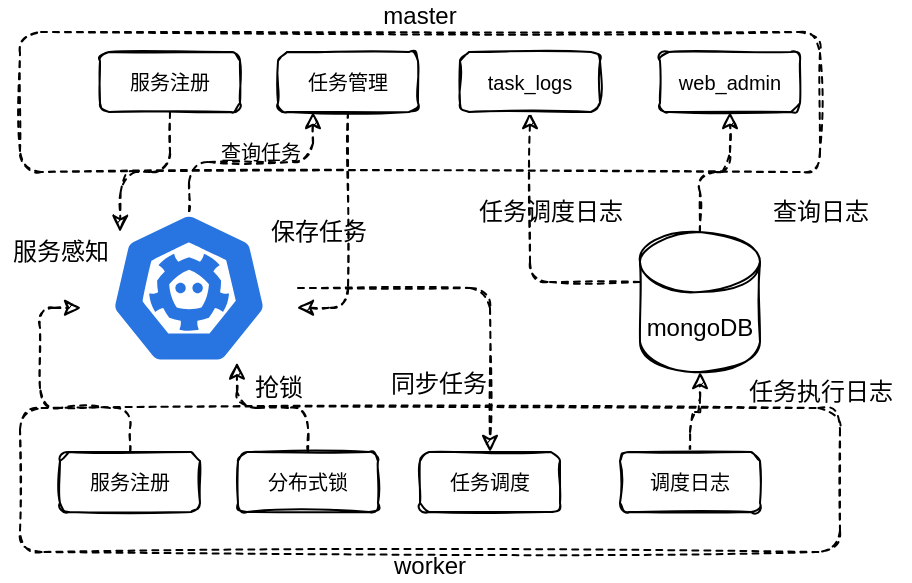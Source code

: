 <mxfile version="17.0.0" type="github">
  <diagram id="dIn00swzhQr1vfs-r-vv" name="Page-1">
    <mxGraphModel dx="1188" dy="593" grid="1" gridSize="10" guides="1" tooltips="1" connect="1" arrows="1" fold="1" page="1" pageScale="1" pageWidth="827" pageHeight="1169" math="0" shadow="0">
      <root>
        <mxCell id="0" />
        <mxCell id="1" parent="0" />
        <mxCell id="nOUjfWvs8vEBZ7aOIasZ-1" value="master&lt;br&gt;&lt;br&gt;&lt;br&gt;&lt;br&gt;&lt;br&gt;&lt;br&gt;&lt;br&gt;" style="rounded=1;whiteSpace=wrap;html=1;sketch=1;dashed=1;" vertex="1" parent="1">
          <mxGeometry x="250" y="300" width="400" height="70" as="geometry" />
        </mxCell>
        <mxCell id="nOUjfWvs8vEBZ7aOIasZ-62" style="edgeStyle=orthogonalEdgeStyle;rounded=1;sketch=1;orthogonalLoop=1;jettySize=auto;html=1;entryX=0.5;entryY=1;entryDx=0;entryDy=0;fontSize=10;dashed=1;" edge="1" parent="1" source="nOUjfWvs8vEBZ7aOIasZ-16" target="nOUjfWvs8vEBZ7aOIasZ-45">
          <mxGeometry relative="1" as="geometry" />
        </mxCell>
        <mxCell id="nOUjfWvs8vEBZ7aOIasZ-16" value="mongoDB" style="shape=cylinder3;whiteSpace=wrap;html=1;boundedLbl=1;backgroundOutline=1;size=15;sketch=1;" vertex="1" parent="1">
          <mxGeometry x="560" y="400" width="60" height="70" as="geometry" />
        </mxCell>
        <mxCell id="nOUjfWvs8vEBZ7aOIasZ-53" style="edgeStyle=orthogonalEdgeStyle;rounded=1;sketch=1;orthogonalLoop=1;jettySize=auto;html=1;exitX=0.5;exitY=0;exitDx=0;exitDy=0;exitPerimeter=0;entryX=0.25;entryY=1;entryDx=0;entryDy=0;fontSize=10;dashed=1;" edge="1" parent="1" source="nOUjfWvs8vEBZ7aOIasZ-17" target="nOUjfWvs8vEBZ7aOIasZ-43">
          <mxGeometry relative="1" as="geometry" />
        </mxCell>
        <mxCell id="nOUjfWvs8vEBZ7aOIasZ-17" value="" style="sketch=0;html=1;dashed=0;whitespace=wrap;fillColor=#2875E2;strokeColor=#ffffff;points=[[0.005,0.63,0],[0.1,0.2,0],[0.9,0.2,0],[0.5,0,0],[0.995,0.63,0],[0.72,0.99,0],[0.5,1,0],[0.28,0.99,0]];shape=mxgraph.kubernetes.icon;prIcon=etcd" vertex="1" parent="1">
          <mxGeometry x="280" y="390" width="109" height="76" as="geometry" />
        </mxCell>
        <mxCell id="nOUjfWvs8vEBZ7aOIasZ-40" value="&lt;font style=&quot;font-size: 10px&quot;&gt;查询任务&lt;/font&gt;" style="text;html=1;resizable=0;autosize=1;align=center;verticalAlign=middle;points=[];fillColor=none;strokeColor=none;rounded=0;sketch=1;" vertex="1" parent="1">
          <mxGeometry x="340" y="350" width="60" height="20" as="geometry" />
        </mxCell>
        <mxCell id="nOUjfWvs8vEBZ7aOIasZ-41" value="服务感知" style="text;html=1;resizable=0;autosize=1;align=center;verticalAlign=middle;points=[];fillColor=none;strokeColor=none;rounded=0;sketch=1;" vertex="1" parent="1">
          <mxGeometry x="240" y="400" width="60" height="20" as="geometry" />
        </mxCell>
        <mxCell id="nOUjfWvs8vEBZ7aOIasZ-51" style="edgeStyle=orthogonalEdgeStyle;rounded=1;sketch=1;orthogonalLoop=1;jettySize=auto;html=1;fontSize=10;dashed=1;" edge="1" parent="1" source="nOUjfWvs8vEBZ7aOIasZ-42">
          <mxGeometry relative="1" as="geometry">
            <mxPoint x="300" y="400" as="targetPoint" />
          </mxGeometry>
        </mxCell>
        <mxCell id="nOUjfWvs8vEBZ7aOIasZ-42" value="服务注册" style="rounded=1;whiteSpace=wrap;html=1;sketch=1;fontSize=10;" vertex="1" parent="1">
          <mxGeometry x="290" y="310" width="70" height="30" as="geometry" />
        </mxCell>
        <mxCell id="nOUjfWvs8vEBZ7aOIasZ-52" style="edgeStyle=orthogonalEdgeStyle;rounded=1;sketch=1;orthogonalLoop=1;jettySize=auto;html=1;fontSize=10;entryX=0.995;entryY=0.63;entryDx=0;entryDy=0;entryPerimeter=0;dashed=1;" edge="1" parent="1" source="nOUjfWvs8vEBZ7aOIasZ-43" target="nOUjfWvs8vEBZ7aOIasZ-17">
          <mxGeometry relative="1" as="geometry">
            <mxPoint x="410" y="420" as="targetPoint" />
          </mxGeometry>
        </mxCell>
        <mxCell id="nOUjfWvs8vEBZ7aOIasZ-43" value="任务管理" style="rounded=1;whiteSpace=wrap;html=1;sketch=1;fontSize=10;" vertex="1" parent="1">
          <mxGeometry x="379" y="310" width="70" height="30" as="geometry" />
        </mxCell>
        <mxCell id="nOUjfWvs8vEBZ7aOIasZ-63" style="edgeStyle=orthogonalEdgeStyle;rounded=1;sketch=1;orthogonalLoop=1;jettySize=auto;html=1;entryX=0;entryY=0;entryDx=0;entryDy=25;entryPerimeter=0;fontSize=10;exitX=0.5;exitY=1;exitDx=0;exitDy=0;dashed=1;startArrow=classic;startFill=1;endArrow=none;endFill=0;" edge="1" parent="1" source="nOUjfWvs8vEBZ7aOIasZ-44" target="nOUjfWvs8vEBZ7aOIasZ-16">
          <mxGeometry relative="1" as="geometry" />
        </mxCell>
        <mxCell id="nOUjfWvs8vEBZ7aOIasZ-44" value="task_logs" style="rounded=1;whiteSpace=wrap;html=1;sketch=1;fontSize=10;" vertex="1" parent="1">
          <mxGeometry x="470" y="310" width="70" height="30" as="geometry" />
        </mxCell>
        <mxCell id="nOUjfWvs8vEBZ7aOIasZ-45" value="web_admin" style="rounded=1;whiteSpace=wrap;html=1;sketch=1;fontSize=10;" vertex="1" parent="1">
          <mxGeometry x="570" y="310" width="70" height="30" as="geometry" />
        </mxCell>
        <mxCell id="nOUjfWvs8vEBZ7aOIasZ-46" value="&lt;br&gt;&lt;br&gt;&lt;br&gt;&lt;br&gt;&lt;br&gt;&lt;br&gt;worker" style="rounded=1;whiteSpace=wrap;html=1;sketch=1;dashed=1;" vertex="1" parent="1">
          <mxGeometry x="250" y="488" width="410" height="72" as="geometry" />
        </mxCell>
        <mxCell id="nOUjfWvs8vEBZ7aOIasZ-67" style="edgeStyle=orthogonalEdgeStyle;rounded=1;sketch=1;orthogonalLoop=1;jettySize=auto;html=1;entryX=0.005;entryY=0.63;entryDx=0;entryDy=0;entryPerimeter=0;dashed=1;fontSize=10;" edge="1" parent="1" source="nOUjfWvs8vEBZ7aOIasZ-47" target="nOUjfWvs8vEBZ7aOIasZ-17">
          <mxGeometry relative="1" as="geometry" />
        </mxCell>
        <mxCell id="nOUjfWvs8vEBZ7aOIasZ-47" value="服务注册" style="rounded=1;whiteSpace=wrap;html=1;sketch=1;fontSize=10;" vertex="1" parent="1">
          <mxGeometry x="270" y="510" width="70" height="30" as="geometry" />
        </mxCell>
        <mxCell id="nOUjfWvs8vEBZ7aOIasZ-56" style="edgeStyle=orthogonalEdgeStyle;rounded=1;sketch=1;orthogonalLoop=1;jettySize=auto;html=1;entryX=0.72;entryY=0.99;entryDx=0;entryDy=0;entryPerimeter=0;fontSize=10;dashed=1;" edge="1" parent="1" source="nOUjfWvs8vEBZ7aOIasZ-48" target="nOUjfWvs8vEBZ7aOIasZ-17">
          <mxGeometry relative="1" as="geometry" />
        </mxCell>
        <mxCell id="nOUjfWvs8vEBZ7aOIasZ-48" value="分布式锁" style="rounded=1;whiteSpace=wrap;html=1;sketch=1;fontSize=10;" vertex="1" parent="1">
          <mxGeometry x="359" y="510" width="70" height="30" as="geometry" />
        </mxCell>
        <mxCell id="nOUjfWvs8vEBZ7aOIasZ-49" value="任务调度" style="rounded=1;whiteSpace=wrap;html=1;sketch=1;fontSize=10;" vertex="1" parent="1">
          <mxGeometry x="450" y="510" width="70" height="30" as="geometry" />
        </mxCell>
        <mxCell id="nOUjfWvs8vEBZ7aOIasZ-61" style="edgeStyle=orthogonalEdgeStyle;rounded=1;sketch=1;orthogonalLoop=1;jettySize=auto;html=1;entryX=0.5;entryY=1;entryDx=0;entryDy=0;entryPerimeter=0;fontSize=10;dashed=1;" edge="1" parent="1" source="nOUjfWvs8vEBZ7aOIasZ-50" target="nOUjfWvs8vEBZ7aOIasZ-16">
          <mxGeometry relative="1" as="geometry" />
        </mxCell>
        <mxCell id="nOUjfWvs8vEBZ7aOIasZ-50" value="调度日志" style="rounded=1;whiteSpace=wrap;html=1;sketch=1;fontSize=10;" vertex="1" parent="1">
          <mxGeometry x="550" y="510" width="70" height="30" as="geometry" />
        </mxCell>
        <mxCell id="nOUjfWvs8vEBZ7aOIasZ-55" value="保存任务" style="text;html=1;resizable=0;autosize=1;align=center;verticalAlign=middle;points=[];fillColor=none;strokeColor=none;rounded=0;sketch=1;" vertex="1" parent="1">
          <mxGeometry x="369" y="390" width="60" height="20" as="geometry" />
        </mxCell>
        <mxCell id="nOUjfWvs8vEBZ7aOIasZ-57" value="同步任务" style="text;html=1;resizable=0;autosize=1;align=center;verticalAlign=middle;points=[];fillColor=none;strokeColor=none;rounded=0;sketch=1;" vertex="1" parent="1">
          <mxGeometry x="429" y="466" width="60" height="20" as="geometry" />
        </mxCell>
        <mxCell id="nOUjfWvs8vEBZ7aOIasZ-58" style="edgeStyle=orthogonalEdgeStyle;rounded=1;sketch=1;orthogonalLoop=1;jettySize=auto;html=1;entryX=0.5;entryY=0;entryDx=0;entryDy=0;fontSize=10;dashed=1;" edge="1" parent="1" source="nOUjfWvs8vEBZ7aOIasZ-17" target="nOUjfWvs8vEBZ7aOIasZ-49">
          <mxGeometry relative="1" as="geometry" />
        </mxCell>
        <mxCell id="nOUjfWvs8vEBZ7aOIasZ-60" value="抢锁" style="text;html=1;resizable=0;autosize=1;align=center;verticalAlign=middle;points=[];fillColor=none;strokeColor=none;rounded=0;sketch=1;" vertex="1" parent="1">
          <mxGeometry x="359" y="468" width="40" height="20" as="geometry" />
        </mxCell>
        <mxCell id="nOUjfWvs8vEBZ7aOIasZ-64" value="查询日志" style="text;html=1;resizable=0;autosize=1;align=center;verticalAlign=middle;points=[];fillColor=none;strokeColor=none;rounded=0;sketch=1;" vertex="1" parent="1">
          <mxGeometry x="620" y="380" width="60" height="20" as="geometry" />
        </mxCell>
        <mxCell id="nOUjfWvs8vEBZ7aOIasZ-65" value="任务执行日志" style="text;html=1;resizable=0;autosize=1;align=center;verticalAlign=middle;points=[];fillColor=none;strokeColor=none;rounded=0;sketch=1;" vertex="1" parent="1">
          <mxGeometry x="605" y="470" width="90" height="20" as="geometry" />
        </mxCell>
        <mxCell id="nOUjfWvs8vEBZ7aOIasZ-66" value="任务调度日志" style="text;html=1;resizable=0;autosize=1;align=center;verticalAlign=middle;points=[];fillColor=none;strokeColor=none;rounded=0;sketch=1;" vertex="1" parent="1">
          <mxGeometry x="470" y="380" width="90" height="20" as="geometry" />
        </mxCell>
      </root>
    </mxGraphModel>
  </diagram>
</mxfile>
